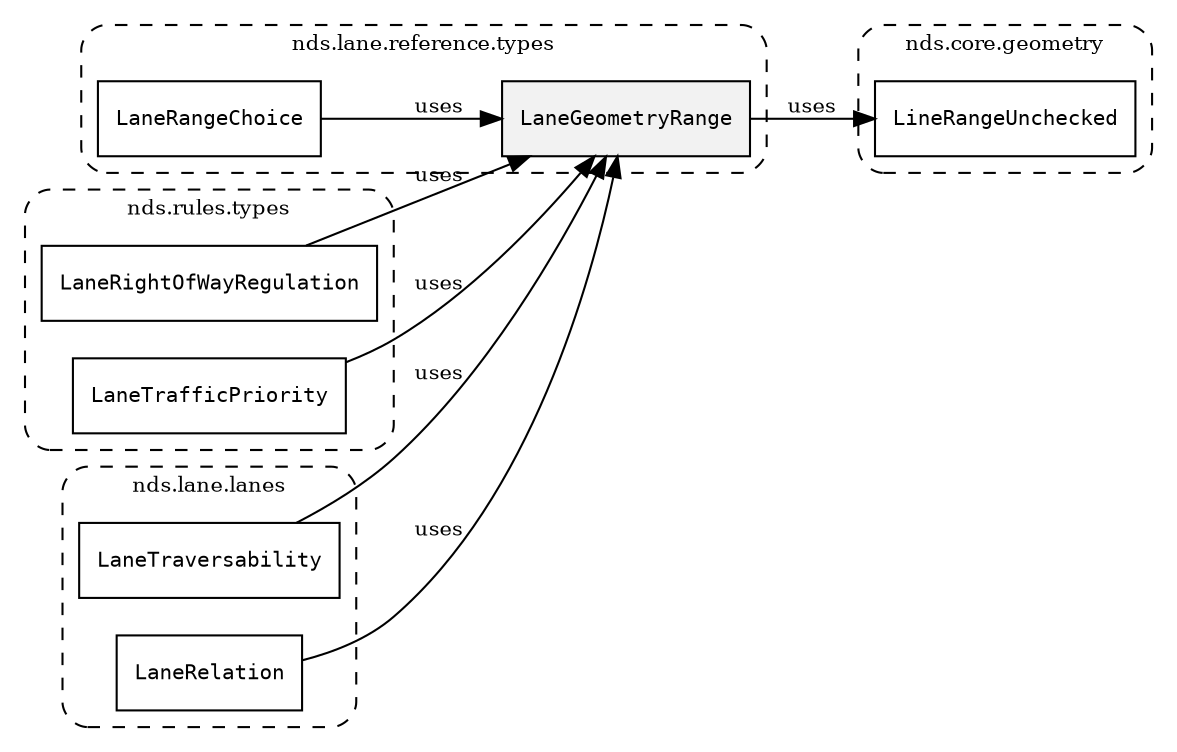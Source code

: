 /**
 * This dot file creates symbol collaboration diagram for LaneGeometryRange.
 */
digraph ZSERIO
{
    node [shape=box, fontsize=10];
    rankdir="LR";
    fontsize=10;
    tooltip="LaneGeometryRange collaboration diagram";

    subgraph "cluster_nds.lane.reference.types"
    {
        style="dashed, rounded";
        label="nds.lane.reference.types";
        tooltip="Package nds.lane.reference.types";
        href="../../../content/packages/nds.lane.reference.types.html#Package-nds-lane-reference-types";
        target="_parent";

        "LaneGeometryRange" [style="filled", fillcolor="#0000000D", target="_parent", label=<<font face="monospace"><table align="center" border="0" cellspacing="0" cellpadding="0"><tr><td href="../../../content/packages/nds.lane.reference.types.html#Subtype-LaneGeometryRange" title="Subtype defined in nds.lane.reference.types">LaneGeometryRange</td></tr></table></font>>];
        "LaneRangeChoice" [target="_parent", label=<<font face="monospace"><table align="center" border="0" cellspacing="0" cellpadding="0"><tr><td href="../../../content/packages/nds.lane.reference.types.html#Choice-LaneRangeChoice" title="Choice defined in nds.lane.reference.types">LaneRangeChoice</td></tr></table></font>>];
    }

    subgraph "cluster_nds.core.geometry"
    {
        style="dashed, rounded";
        label="nds.core.geometry";
        tooltip="Package nds.core.geometry";
        href="../../../content/packages/nds.core.geometry.html#Package-nds-core-geometry";
        target="_parent";

        "LineRangeUnchecked" [target="_parent", label=<<font face="monospace"><table align="center" border="0" cellspacing="0" cellpadding="0"><tr><td href="../../../content/packages/nds.core.geometry.html#Structure-LineRangeUnchecked" title="Structure defined in nds.core.geometry">LineRangeUnchecked</td></tr></table></font>>];
    }

    subgraph "cluster_nds.rules.types"
    {
        style="dashed, rounded";
        label="nds.rules.types";
        tooltip="Package nds.rules.types";
        href="../../../content/packages/nds.rules.types.html#Package-nds-rules-types";
        target="_parent";

        "LaneRightOfWayRegulation" [target="_parent", label=<<font face="monospace"><table align="center" border="0" cellspacing="0" cellpadding="0"><tr><td href="../../../content/packages/nds.rules.types.html#Structure-LaneRightOfWayRegulation" title="Structure defined in nds.rules.types">LaneRightOfWayRegulation</td></tr></table></font>>];
        "LaneTrafficPriority" [target="_parent", label=<<font face="monospace"><table align="center" border="0" cellspacing="0" cellpadding="0"><tr><td href="../../../content/packages/nds.rules.types.html#Structure-LaneTrafficPriority" title="Structure defined in nds.rules.types">LaneTrafficPriority</td></tr></table></font>>];
    }

    subgraph "cluster_nds.lane.lanes"
    {
        style="dashed, rounded";
        label="nds.lane.lanes";
        tooltip="Package nds.lane.lanes";
        href="../../../content/packages/nds.lane.lanes.html#Package-nds-lane-lanes";
        target="_parent";

        "LaneTraversability" [target="_parent", label=<<font face="monospace"><table align="center" border="0" cellspacing="0" cellpadding="0"><tr><td href="../../../content/packages/nds.lane.lanes.html#Structure-LaneTraversability" title="Structure defined in nds.lane.lanes">LaneTraversability</td></tr></table></font>>];
        "LaneRelation" [target="_parent", label=<<font face="monospace"><table align="center" border="0" cellspacing="0" cellpadding="0"><tr><td href="../../../content/packages/nds.lane.lanes.html#Structure-LaneRelation" title="Structure defined in nds.lane.lanes">LaneRelation</td></tr></table></font>>];
    }

    "LaneGeometryRange" -> "LineRangeUnchecked" [label="uses", fontsize=10];
    "LaneRangeChoice" -> "LaneGeometryRange" [label="uses", fontsize=10];
    "LaneRightOfWayRegulation" -> "LaneGeometryRange" [label="uses", fontsize=10];
    "LaneTrafficPriority" -> "LaneGeometryRange" [label="uses", fontsize=10];
    "LaneTraversability" -> "LaneGeometryRange" [label="uses", fontsize=10];
    "LaneRelation" -> "LaneGeometryRange" [label="uses", fontsize=10];
}
